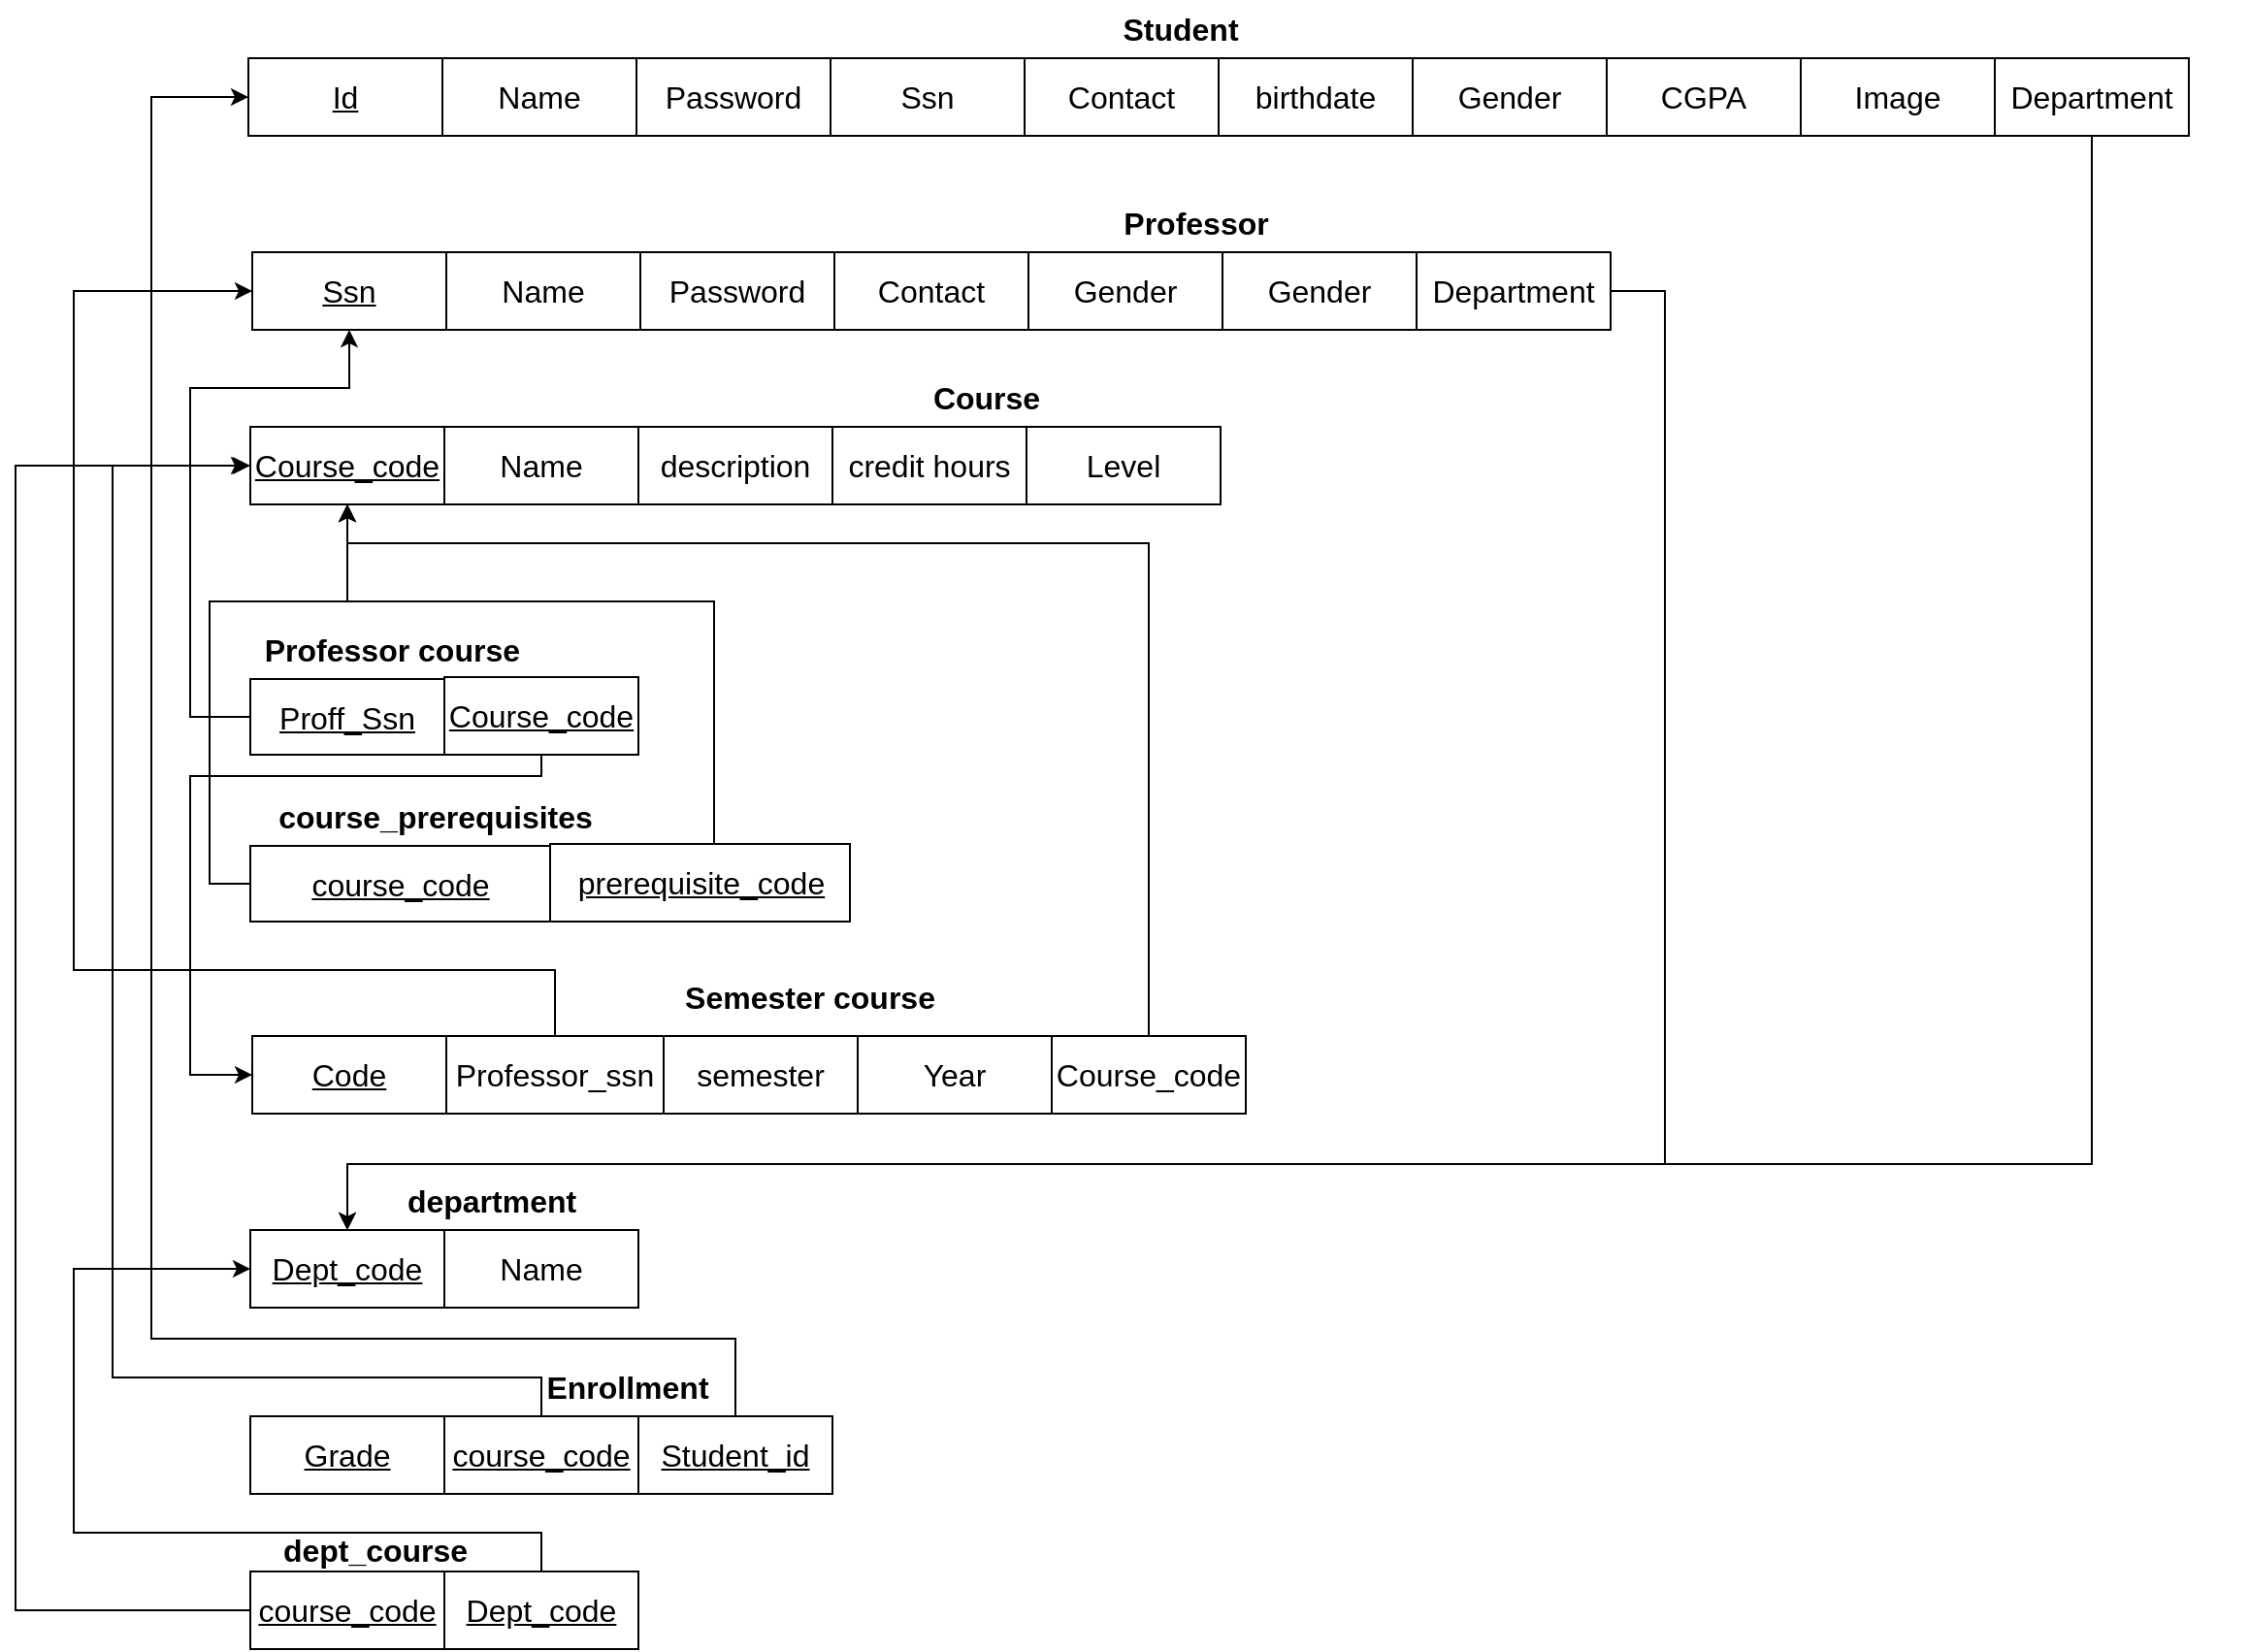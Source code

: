 <mxfile version="23.1.4" type="github">
  <diagram name="Page-1" id="H8Fmk1gkl9ns82ND5phb">
    <mxGraphModel dx="1877" dy="530" grid="1" gridSize="10" guides="1" tooltips="1" connect="1" arrows="1" fold="1" page="1" pageScale="1" pageWidth="827" pageHeight="1169" math="0" shadow="0">
      <root>
        <mxCell id="0" />
        <mxCell id="1" parent="0" />
        <mxCell id="vLL69dcqQMqUbyTp-pWN-15" value="" style="group" parent="1" vertex="1" connectable="0">
          <mxGeometry x="30" y="200" width="700" height="40" as="geometry" />
        </mxCell>
        <mxCell id="vLL69dcqQMqUbyTp-pWN-16" value="&lt;u&gt;&lt;font style=&quot;font-size: 16px;&quot;&gt;Ssn&lt;/font&gt;&lt;/u&gt;" style="rounded=0;whiteSpace=wrap;html=1;" parent="vLL69dcqQMqUbyTp-pWN-15" vertex="1">
          <mxGeometry x="-8" width="100" height="40" as="geometry" />
        </mxCell>
        <mxCell id="vLL69dcqQMqUbyTp-pWN-17" value="&lt;font style=&quot;font-size: 16px;&quot;&gt;Name&lt;/font&gt;" style="rounded=0;whiteSpace=wrap;html=1;" parent="vLL69dcqQMqUbyTp-pWN-15" vertex="1">
          <mxGeometry x="92" width="100" height="40" as="geometry" />
        </mxCell>
        <mxCell id="vLL69dcqQMqUbyTp-pWN-19" value="&lt;font style=&quot;font-size: 16px;&quot;&gt;Contact&lt;/font&gt;" style="rounded=0;whiteSpace=wrap;html=1;" parent="vLL69dcqQMqUbyTp-pWN-15" vertex="1">
          <mxGeometry x="292" width="100" height="40" as="geometry" />
        </mxCell>
        <mxCell id="vLL69dcqQMqUbyTp-pWN-21" value="&lt;span style=&quot;font-size: 16px;&quot;&gt;Gender&lt;/span&gt;" style="rounded=0;whiteSpace=wrap;html=1;" parent="vLL69dcqQMqUbyTp-pWN-15" vertex="1">
          <mxGeometry x="392" width="100" height="40" as="geometry" />
        </mxCell>
        <mxCell id="vLL69dcqQMqUbyTp-pWN-25" value="&lt;span style=&quot;font-size: 16px;&quot;&gt;Gender&lt;/span&gt;" style="rounded=0;whiteSpace=wrap;html=1;" parent="vLL69dcqQMqUbyTp-pWN-15" vertex="1">
          <mxGeometry x="492" width="100" height="40" as="geometry" />
        </mxCell>
        <mxCell id="VRwD0gzlp4mTHXa8wtLw-57" value="&lt;span style=&quot;font-size: 16px;&quot;&gt;Department&lt;/span&gt;" style="rounded=0;whiteSpace=wrap;html=1;" parent="vLL69dcqQMqUbyTp-pWN-15" vertex="1">
          <mxGeometry x="592" width="100" height="40" as="geometry" />
        </mxCell>
        <mxCell id="vLL69dcqQMqUbyTp-pWN-14" value="&lt;font style=&quot;font-size: 16px;&quot;&gt;&lt;b&gt;Professor&lt;/b&gt;&lt;/font&gt;" style="text;html=1;align=center;verticalAlign=middle;resizable=0;points=[];autosize=1;strokeColor=none;fillColor=none;" parent="vLL69dcqQMqUbyTp-pWN-15" vertex="1">
          <mxGeometry x="428" y="-30" width="100" height="30" as="geometry" />
        </mxCell>
        <mxCell id="Q9yysQ93JDDByXmE712Q-2" value="&lt;font style=&quot;font-size: 16px;&quot;&gt;Password&lt;/font&gt;" style="rounded=0;whiteSpace=wrap;html=1;" parent="vLL69dcqQMqUbyTp-pWN-15" vertex="1">
          <mxGeometry x="192" width="100" height="40" as="geometry" />
        </mxCell>
        <mxCell id="vLL69dcqQMqUbyTp-pWN-24" value="" style="group" parent="1" vertex="1" connectable="0">
          <mxGeometry x="20" y="100" width="1030" height="40" as="geometry" />
        </mxCell>
        <mxCell id="vLL69dcqQMqUbyTp-pWN-13" value="" style="group" parent="vLL69dcqQMqUbyTp-pWN-24" vertex="1" connectable="0">
          <mxGeometry width="1030" height="40" as="geometry" />
        </mxCell>
        <mxCell id="vLL69dcqQMqUbyTp-pWN-6" value="&lt;u&gt;&lt;font style=&quot;font-size: 16px;&quot;&gt;Id&lt;/font&gt;&lt;/u&gt;" style="rounded=0;whiteSpace=wrap;html=1;" parent="vLL69dcqQMqUbyTp-pWN-13" vertex="1">
          <mxGeometry width="100" height="40" as="geometry" />
        </mxCell>
        <mxCell id="vLL69dcqQMqUbyTp-pWN-7" value="&lt;font style=&quot;font-size: 16px;&quot;&gt;Name&lt;/font&gt;" style="rounded=0;whiteSpace=wrap;html=1;" parent="vLL69dcqQMqUbyTp-pWN-13" vertex="1">
          <mxGeometry x="100" width="100" height="40" as="geometry" />
        </mxCell>
        <mxCell id="vLL69dcqQMqUbyTp-pWN-5" value="&lt;font style=&quot;font-size: 16px;&quot;&gt;&lt;b&gt;Student&lt;/b&gt;&lt;/font&gt;" style="text;html=1;align=center;verticalAlign=middle;resizable=0;points=[];autosize=1;strokeColor=none;fillColor=none;" parent="vLL69dcqQMqUbyTp-pWN-13" vertex="1">
          <mxGeometry x="440" y="-30" width="80" height="30" as="geometry" />
        </mxCell>
        <mxCell id="vLL69dcqQMqUbyTp-pWN-8" value="&lt;font style=&quot;font-size: 16px;&quot;&gt;Ssn&lt;/font&gt;" style="rounded=0;whiteSpace=wrap;html=1;" parent="vLL69dcqQMqUbyTp-pWN-13" vertex="1">
          <mxGeometry x="300" width="100" height="40" as="geometry" />
        </mxCell>
        <mxCell id="vLL69dcqQMqUbyTp-pWN-9" value="&lt;font style=&quot;font-size: 16px;&quot;&gt;Contact&lt;/font&gt;" style="rounded=0;whiteSpace=wrap;html=1;" parent="vLL69dcqQMqUbyTp-pWN-13" vertex="1">
          <mxGeometry x="400" width="100" height="40" as="geometry" />
        </mxCell>
        <mxCell id="vLL69dcqQMqUbyTp-pWN-10" value="&lt;font style=&quot;font-size: 16px;&quot;&gt;birthdate&lt;/font&gt;" style="rounded=0;whiteSpace=wrap;html=1;" parent="vLL69dcqQMqUbyTp-pWN-13" vertex="1">
          <mxGeometry x="500" width="100" height="40" as="geometry" />
        </mxCell>
        <mxCell id="vLL69dcqQMqUbyTp-pWN-11" value="&lt;span style=&quot;font-size: 16px;&quot;&gt;Gender&lt;/span&gt;" style="rounded=0;whiteSpace=wrap;html=1;" parent="vLL69dcqQMqUbyTp-pWN-13" vertex="1">
          <mxGeometry x="600" width="100" height="40" as="geometry" />
        </mxCell>
        <mxCell id="vLL69dcqQMqUbyTp-pWN-12" value="&lt;font style=&quot;font-size: 16px;&quot;&gt;CGPA&lt;/font&gt;" style="rounded=0;whiteSpace=wrap;html=1;" parent="vLL69dcqQMqUbyTp-pWN-13" vertex="1">
          <mxGeometry x="700" width="100" height="40" as="geometry" />
        </mxCell>
        <mxCell id="vLL69dcqQMqUbyTp-pWN-23" value="&lt;font style=&quot;font-size: 16px;&quot;&gt;Image&lt;/font&gt;" style="rounded=0;whiteSpace=wrap;html=1;" parent="vLL69dcqQMqUbyTp-pWN-13" vertex="1">
          <mxGeometry x="800" width="100" height="40" as="geometry" />
        </mxCell>
        <mxCell id="VRwD0gzlp4mTHXa8wtLw-58" value="&lt;font style=&quot;font-size: 16px;&quot;&gt;Department&lt;/font&gt;" style="rounded=0;whiteSpace=wrap;html=1;" parent="vLL69dcqQMqUbyTp-pWN-13" vertex="1">
          <mxGeometry x="900" width="100" height="40" as="geometry" />
        </mxCell>
        <mxCell id="Q9yysQ93JDDByXmE712Q-1" value="&lt;font style=&quot;font-size: 16px;&quot;&gt;Password&lt;/font&gt;" style="rounded=0;whiteSpace=wrap;html=1;" parent="vLL69dcqQMqUbyTp-pWN-13" vertex="1">
          <mxGeometry x="200" width="100" height="40" as="geometry" />
        </mxCell>
        <mxCell id="VRwD0gzlp4mTHXa8wtLw-11" value="&lt;font style=&quot;font-size: 16px;&quot;&gt;&lt;b&gt;Course&lt;/b&gt;&lt;/font&gt;" style="text;html=1;align=center;verticalAlign=middle;resizable=0;points=[];autosize=1;strokeColor=none;fillColor=none;" parent="1" vertex="1">
          <mxGeometry x="360" y="260" width="80" height="30" as="geometry" />
        </mxCell>
        <mxCell id="VRwD0gzlp4mTHXa8wtLw-12" value="" style="group" parent="1" vertex="1" connectable="0">
          <mxGeometry x="14" y="320" width="800" height="424" as="geometry" />
        </mxCell>
        <mxCell id="VRwD0gzlp4mTHXa8wtLw-13" value="" style="group" parent="VRwD0gzlp4mTHXa8wtLw-12" vertex="1" connectable="0">
          <mxGeometry width="700" height="424" as="geometry" />
        </mxCell>
        <mxCell id="VRwD0gzlp4mTHXa8wtLw-26" value="&lt;u&gt;&lt;font style=&quot;font-size: 16px;&quot;&gt;Code&lt;/font&gt;&lt;/u&gt;" style="rounded=0;whiteSpace=wrap;html=1;" parent="VRwD0gzlp4mTHXa8wtLw-13" vertex="1">
          <mxGeometry x="8" y="284" width="100" height="40" as="geometry" />
        </mxCell>
        <mxCell id="VRwD0gzlp4mTHXa8wtLw-27" value="&lt;font style=&quot;font-size: 16px;&quot;&gt;semester&lt;/font&gt;" style="rounded=0;whiteSpace=wrap;html=1;" parent="VRwD0gzlp4mTHXa8wtLw-13" vertex="1">
          <mxGeometry x="220" y="284" width="100" height="40" as="geometry" />
        </mxCell>
        <mxCell id="VRwD0gzlp4mTHXa8wtLw-28" value="&lt;font style=&quot;font-size: 16px;&quot;&gt;Year&lt;/font&gt;" style="rounded=0;whiteSpace=wrap;html=1;" parent="VRwD0gzlp4mTHXa8wtLw-13" vertex="1">
          <mxGeometry x="320" y="284" width="100" height="40" as="geometry" />
        </mxCell>
        <mxCell id="VRwD0gzlp4mTHXa8wtLw-29" value="&lt;font style=&quot;font-size: 16px;&quot;&gt;Course_code&lt;/font&gt;" style="rounded=0;whiteSpace=wrap;html=1;" parent="VRwD0gzlp4mTHXa8wtLw-13" vertex="1">
          <mxGeometry x="420" y="284" width="100" height="40" as="geometry" />
        </mxCell>
        <mxCell id="VRwD0gzlp4mTHXa8wtLw-69" value="" style="group" parent="VRwD0gzlp4mTHXa8wtLw-13" vertex="1" connectable="0">
          <mxGeometry x="7" y="384" width="200" height="40" as="geometry" />
        </mxCell>
        <mxCell id="VRwD0gzlp4mTHXa8wtLw-32" value="&lt;u&gt;&lt;font style=&quot;font-size: 16px;&quot;&gt;Dept_code&lt;/font&gt;&lt;/u&gt;" style="rounded=0;whiteSpace=wrap;html=1;" parent="VRwD0gzlp4mTHXa8wtLw-69" vertex="1">
          <mxGeometry width="100" height="40" as="geometry" />
        </mxCell>
        <mxCell id="VRwD0gzlp4mTHXa8wtLw-33" value="&lt;font style=&quot;font-size: 16px;&quot;&gt;Name&lt;/font&gt;" style="rounded=0;whiteSpace=wrap;html=1;" parent="VRwD0gzlp4mTHXa8wtLw-69" vertex="1">
          <mxGeometry x="100" width="100" height="40" as="geometry" />
        </mxCell>
        <mxCell id="VRwD0gzlp4mTHXa8wtLw-80" value="&lt;font style=&quot;font-size: 16px;&quot;&gt;Professor_ssn&lt;/font&gt;" style="rounded=0;whiteSpace=wrap;html=1;" parent="VRwD0gzlp4mTHXa8wtLw-13" vertex="1">
          <mxGeometry x="108" y="284" width="112" height="40" as="geometry" />
        </mxCell>
        <mxCell id="VRwD0gzlp4mTHXa8wtLw-51" value="&lt;font style=&quot;font-size: 16px;&quot;&gt;&lt;b&gt;Professor course&lt;span style=&quot;white-space: pre;&quot;&gt;&#x9;&lt;/span&gt;&lt;/b&gt;&lt;/font&gt;" style="text;html=1;align=center;verticalAlign=middle;resizable=0;points=[];autosize=1;strokeColor=none;fillColor=none;" parent="VRwD0gzlp4mTHXa8wtLw-13" vertex="1">
          <mxGeometry y="70" width="170" height="30" as="geometry" />
        </mxCell>
        <mxCell id="VRwD0gzlp4mTHXa8wtLw-56" value="&lt;span style=&quot;font-size: 16px;&quot;&gt;&lt;b&gt;course_prerequisites&lt;/b&gt;&lt;/span&gt;" style="text;html=1;align=center;verticalAlign=middle;resizable=0;points=[];autosize=1;strokeColor=none;fillColor=none;" parent="VRwD0gzlp4mTHXa8wtLw-13" vertex="1">
          <mxGeometry x="7" y="156" width="190" height="30" as="geometry" />
        </mxCell>
        <mxCell id="VRwD0gzlp4mTHXa8wtLw-25" value="&lt;font style=&quot;font-size: 16px;&quot;&gt;&lt;b&gt;Semester course&lt;/b&gt;&lt;/font&gt;" style="text;html=1;align=center;verticalAlign=middle;resizable=0;points=[];autosize=1;strokeColor=none;fillColor=none;" parent="VRwD0gzlp4mTHXa8wtLw-13" vertex="1">
          <mxGeometry x="220" y="249" width="150" height="30" as="geometry" />
        </mxCell>
        <mxCell id="VRwD0gzlp4mTHXa8wtLw-31" value="&lt;font style=&quot;font-size: 16px;&quot;&gt;&lt;b&gt;department&lt;/b&gt;&lt;/font&gt;" style="text;html=1;align=center;verticalAlign=middle;resizable=0;points=[];autosize=1;strokeColor=none;fillColor=none;" parent="VRwD0gzlp4mTHXa8wtLw-13" vertex="1">
          <mxGeometry x="76" y="354" width="110" height="30" as="geometry" />
        </mxCell>
        <mxCell id="VRwD0gzlp4mTHXa8wtLw-52" value="" style="group" parent="1" vertex="1" connectable="0">
          <mxGeometry x="21" y="419" width="200" height="40" as="geometry" />
        </mxCell>
        <mxCell id="VRwD0gzlp4mTHXa8wtLw-49" value="&lt;u&gt;&lt;font style=&quot;font-size: 16px;&quot;&gt;Proff_Ssn&lt;/font&gt;&lt;/u&gt;" style="rounded=0;whiteSpace=wrap;html=1;" parent="VRwD0gzlp4mTHXa8wtLw-52" vertex="1">
          <mxGeometry y="1" width="100" height="39" as="geometry" />
        </mxCell>
        <mxCell id="VRwD0gzlp4mTHXa8wtLw-50" value="&lt;font style=&quot;font-size: 16px;&quot;&gt;&lt;u&gt;Course_code&lt;/u&gt;&lt;/font&gt;" style="rounded=0;whiteSpace=wrap;html=1;" parent="VRwD0gzlp4mTHXa8wtLw-52" vertex="1">
          <mxGeometry x="100" width="100" height="40" as="geometry" />
        </mxCell>
        <mxCell id="VRwD0gzlp4mTHXa8wtLw-53" value="" style="group" parent="1" vertex="1" connectable="0">
          <mxGeometry x="21" y="505" width="309" height="40" as="geometry" />
        </mxCell>
        <mxCell id="VRwD0gzlp4mTHXa8wtLw-54" value="&lt;u&gt;&lt;font style=&quot;font-size: 16px;&quot;&gt;course_code&lt;/font&gt;&lt;/u&gt;" style="rounded=0;whiteSpace=wrap;html=1;" parent="VRwD0gzlp4mTHXa8wtLw-53" vertex="1">
          <mxGeometry y="1" width="154.5" height="39" as="geometry" />
        </mxCell>
        <mxCell id="VRwD0gzlp4mTHXa8wtLw-55" value="&lt;span style=&quot;font-size: 16px;&quot;&gt;&lt;u&gt;prerequisite_code&lt;/u&gt;&lt;/span&gt;" style="rounded=0;whiteSpace=wrap;html=1;" parent="VRwD0gzlp4mTHXa8wtLw-53" vertex="1">
          <mxGeometry x="154.5" width="154.5" height="40" as="geometry" />
        </mxCell>
        <mxCell id="VRwD0gzlp4mTHXa8wtLw-60" style="edgeStyle=orthogonalEdgeStyle;rounded=0;orthogonalLoop=1;jettySize=auto;html=1;exitX=0.5;exitY=1;exitDx=0;exitDy=0;" parent="1" source="VRwD0gzlp4mTHXa8wtLw-58" target="VRwD0gzlp4mTHXa8wtLw-32" edge="1">
          <mxGeometry relative="1" as="geometry">
            <Array as="points">
              <mxPoint x="970" y="670" />
              <mxPoint x="71" y="670" />
            </Array>
          </mxGeometry>
        </mxCell>
        <mxCell id="VRwD0gzlp4mTHXa8wtLw-59" style="edgeStyle=orthogonalEdgeStyle;rounded=0;orthogonalLoop=1;jettySize=auto;html=1;entryX=0.5;entryY=0;entryDx=0;entryDy=0;" parent="1" source="VRwD0gzlp4mTHXa8wtLw-57" target="VRwD0gzlp4mTHXa8wtLw-32" edge="1">
          <mxGeometry relative="1" as="geometry">
            <Array as="points">
              <mxPoint x="750" y="220" />
              <mxPoint x="750" y="670" />
              <mxPoint x="71" y="670" />
            </Array>
          </mxGeometry>
        </mxCell>
        <mxCell id="VRwD0gzlp4mTHXa8wtLw-63" style="edgeStyle=orthogonalEdgeStyle;rounded=0;orthogonalLoop=1;jettySize=auto;html=1;entryX=0.5;entryY=1;entryDx=0;entryDy=0;exitX=0;exitY=0.5;exitDx=0;exitDy=0;" parent="1" source="VRwD0gzlp4mTHXa8wtLw-49" target="vLL69dcqQMqUbyTp-pWN-16" edge="1">
          <mxGeometry relative="1" as="geometry">
            <Array as="points">
              <mxPoint x="-10" y="440" />
              <mxPoint x="-10" y="270" />
              <mxPoint x="72" y="270" />
            </Array>
          </mxGeometry>
        </mxCell>
        <mxCell id="VRwD0gzlp4mTHXa8wtLw-65" style="edgeStyle=orthogonalEdgeStyle;rounded=0;orthogonalLoop=1;jettySize=auto;html=1;entryX=0.5;entryY=1;entryDx=0;entryDy=0;" parent="1" source="VRwD0gzlp4mTHXa8wtLw-54" target="VRwD0gzlp4mTHXa8wtLw-14" edge="1">
          <mxGeometry relative="1" as="geometry">
            <Array as="points">
              <mxPoint y="525" />
              <mxPoint y="380" />
              <mxPoint x="71" y="380" />
            </Array>
          </mxGeometry>
        </mxCell>
        <mxCell id="VRwD0gzlp4mTHXa8wtLw-66" style="edgeStyle=orthogonalEdgeStyle;rounded=0;orthogonalLoop=1;jettySize=auto;html=1;entryX=0.5;entryY=1;entryDx=0;entryDy=0;" parent="1" source="VRwD0gzlp4mTHXa8wtLw-55" target="VRwD0gzlp4mTHXa8wtLw-14" edge="1">
          <mxGeometry relative="1" as="geometry">
            <Array as="points">
              <mxPoint x="260" y="380" />
              <mxPoint x="71" y="380" />
            </Array>
          </mxGeometry>
        </mxCell>
        <mxCell id="VRwD0gzlp4mTHXa8wtLw-68" value="" style="group" parent="1" vertex="1" connectable="0">
          <mxGeometry x="21" y="290" width="599" height="40" as="geometry" />
        </mxCell>
        <mxCell id="VRwD0gzlp4mTHXa8wtLw-14" value="&lt;u&gt;&lt;font style=&quot;font-size: 16px;&quot;&gt;Course_code&lt;/font&gt;&lt;/u&gt;" style="rounded=0;whiteSpace=wrap;html=1;" parent="VRwD0gzlp4mTHXa8wtLw-68" vertex="1">
          <mxGeometry width="100" height="40" as="geometry" />
        </mxCell>
        <mxCell id="VRwD0gzlp4mTHXa8wtLw-15" value="&lt;font style=&quot;font-size: 16px;&quot;&gt;Name&lt;/font&gt;" style="rounded=0;whiteSpace=wrap;html=1;" parent="VRwD0gzlp4mTHXa8wtLw-68" vertex="1">
          <mxGeometry x="100" width="100" height="40" as="geometry" />
        </mxCell>
        <mxCell id="VRwD0gzlp4mTHXa8wtLw-16" value="&lt;font style=&quot;font-size: 16px;&quot;&gt;description&lt;/font&gt;" style="rounded=0;whiteSpace=wrap;html=1;" parent="VRwD0gzlp4mTHXa8wtLw-68" vertex="1">
          <mxGeometry x="200" width="100" height="40" as="geometry" />
        </mxCell>
        <mxCell id="VRwD0gzlp4mTHXa8wtLw-17" value="&lt;font style=&quot;font-size: 16px;&quot;&gt;credit hours&lt;/font&gt;" style="rounded=0;whiteSpace=wrap;html=1;" parent="VRwD0gzlp4mTHXa8wtLw-68" vertex="1">
          <mxGeometry x="300" width="100" height="40" as="geometry" />
        </mxCell>
        <mxCell id="VRwD0gzlp4mTHXa8wtLw-18" value="&lt;font style=&quot;font-size: 16px;&quot;&gt;Level&lt;/font&gt;" style="rounded=0;whiteSpace=wrap;html=1;" parent="VRwD0gzlp4mTHXa8wtLw-68" vertex="1">
          <mxGeometry x="400" width="100" height="40" as="geometry" />
        </mxCell>
        <mxCell id="VRwD0gzlp4mTHXa8wtLw-67" style="edgeStyle=orthogonalEdgeStyle;rounded=0;orthogonalLoop=1;jettySize=auto;html=1;entryX=0.5;entryY=1;entryDx=0;entryDy=0;" parent="1" source="VRwD0gzlp4mTHXa8wtLw-29" target="VRwD0gzlp4mTHXa8wtLw-14" edge="1">
          <mxGeometry relative="1" as="geometry">
            <Array as="points">
              <mxPoint x="484" y="350" />
              <mxPoint x="71" y="350" />
            </Array>
          </mxGeometry>
        </mxCell>
        <mxCell id="VRwD0gzlp4mTHXa8wtLw-73" value="&lt;font style=&quot;font-size: 16px;&quot;&gt;&lt;u&gt;Grade&lt;/u&gt;&lt;/font&gt;" style="rounded=0;whiteSpace=wrap;html=1;" parent="1" vertex="1">
          <mxGeometry x="21" y="800" width="100" height="40" as="geometry" />
        </mxCell>
        <mxCell id="VRwD0gzlp4mTHXa8wtLw-78" style="edgeStyle=orthogonalEdgeStyle;rounded=0;orthogonalLoop=1;jettySize=auto;html=1;entryX=0;entryY=0.5;entryDx=0;entryDy=0;" parent="1" source="VRwD0gzlp4mTHXa8wtLw-74" target="VRwD0gzlp4mTHXa8wtLw-14" edge="1">
          <mxGeometry relative="1" as="geometry">
            <Array as="points">
              <mxPoint x="171" y="780" />
              <mxPoint x="-50" y="780" />
              <mxPoint x="-50" y="310" />
            </Array>
          </mxGeometry>
        </mxCell>
        <mxCell id="VRwD0gzlp4mTHXa8wtLw-74" value="&lt;span style=&quot;font-size: 16px;&quot;&gt;&lt;u&gt;course_code&lt;/u&gt;&lt;/span&gt;" style="rounded=0;whiteSpace=wrap;html=1;" parent="1" vertex="1">
          <mxGeometry x="121" y="800" width="100" height="40" as="geometry" />
        </mxCell>
        <mxCell id="VRwD0gzlp4mTHXa8wtLw-79" style="edgeStyle=orthogonalEdgeStyle;rounded=0;orthogonalLoop=1;jettySize=auto;html=1;" parent="1" source="VRwD0gzlp4mTHXa8wtLw-75" target="vLL69dcqQMqUbyTp-pWN-6" edge="1">
          <mxGeometry relative="1" as="geometry">
            <Array as="points">
              <mxPoint x="271" y="760" />
              <mxPoint x="-30" y="760" />
              <mxPoint x="-30" y="120" />
            </Array>
          </mxGeometry>
        </mxCell>
        <mxCell id="VRwD0gzlp4mTHXa8wtLw-75" value="&lt;font style=&quot;font-size: 16px;&quot;&gt;&lt;u&gt;Student_id&lt;/u&gt;&lt;/font&gt;" style="rounded=0;whiteSpace=wrap;html=1;" parent="1" vertex="1">
          <mxGeometry x="221" y="800" width="100" height="40" as="geometry" />
        </mxCell>
        <mxCell id="VRwD0gzlp4mTHXa8wtLw-77" value="&lt;font style=&quot;font-size: 16px;&quot;&gt;&lt;b&gt;Enrollment&lt;/b&gt;&lt;/font&gt;" style="text;html=1;align=center;verticalAlign=middle;resizable=0;points=[];autosize=1;strokeColor=none;fillColor=none;" parent="1" vertex="1">
          <mxGeometry x="160" y="770" width="110" height="30" as="geometry" />
        </mxCell>
        <mxCell id="VRwD0gzlp4mTHXa8wtLw-81" style="edgeStyle=orthogonalEdgeStyle;rounded=0;orthogonalLoop=1;jettySize=auto;html=1;entryX=0;entryY=0.5;entryDx=0;entryDy=0;" parent="1" source="VRwD0gzlp4mTHXa8wtLw-80" target="vLL69dcqQMqUbyTp-pWN-16" edge="1">
          <mxGeometry relative="1" as="geometry">
            <Array as="points">
              <mxPoint x="178" y="570" />
              <mxPoint x="-70" y="570" />
              <mxPoint x="-70" y="220" />
            </Array>
          </mxGeometry>
        </mxCell>
        <mxCell id="5O72jmknDHHnwbMJi12G-9" style="edgeStyle=orthogonalEdgeStyle;rounded=0;orthogonalLoop=1;jettySize=auto;html=1;entryX=0;entryY=0.5;entryDx=0;entryDy=0;" parent="1" source="5O72jmknDHHnwbMJi12G-1" target="VRwD0gzlp4mTHXa8wtLw-32" edge="1">
          <mxGeometry relative="1" as="geometry">
            <Array as="points">
              <mxPoint x="171" y="860" />
              <mxPoint x="-70" y="860" />
              <mxPoint x="-70" y="724" />
            </Array>
          </mxGeometry>
        </mxCell>
        <mxCell id="5O72jmknDHHnwbMJi12G-1" value="&lt;span style=&quot;font-size: 16px;&quot;&gt;&lt;u&gt;Dept_code&lt;/u&gt;&lt;/span&gt;" style="rounded=0;whiteSpace=wrap;html=1;" parent="1" vertex="1">
          <mxGeometry x="121" y="880" width="100" height="40" as="geometry" />
        </mxCell>
        <mxCell id="5O72jmknDHHnwbMJi12G-2" style="edgeStyle=orthogonalEdgeStyle;rounded=0;orthogonalLoop=1;jettySize=auto;html=1;entryX=0;entryY=0.5;entryDx=0;entryDy=0;" parent="1" source="VRwD0gzlp4mTHXa8wtLw-50" target="VRwD0gzlp4mTHXa8wtLw-26" edge="1">
          <mxGeometry relative="1" as="geometry">
            <Array as="points">
              <mxPoint x="171" y="470" />
              <mxPoint x="-10" y="470" />
              <mxPoint x="-10" y="624" />
            </Array>
          </mxGeometry>
        </mxCell>
        <mxCell id="5O72jmknDHHnwbMJi12G-8" style="edgeStyle=orthogonalEdgeStyle;rounded=0;orthogonalLoop=1;jettySize=auto;html=1;" parent="1" edge="1">
          <mxGeometry relative="1" as="geometry">
            <mxPoint x="41" y="899.957" as="sourcePoint" />
            <mxPoint x="20" y="310" as="targetPoint" />
            <Array as="points">
              <mxPoint x="-100" y="900" />
              <mxPoint x="-100" y="310" />
            </Array>
          </mxGeometry>
        </mxCell>
        <mxCell id="5O72jmknDHHnwbMJi12G-3" value="&lt;span style=&quot;font-size: 16px;&quot;&gt;&lt;u&gt;course_code&lt;/u&gt;&lt;/span&gt;" style="rounded=0;whiteSpace=wrap;html=1;" parent="1" vertex="1">
          <mxGeometry x="21" y="880" width="100" height="40" as="geometry" />
        </mxCell>
        <mxCell id="5O72jmknDHHnwbMJi12G-11" value="&lt;font style=&quot;font-size: 16px;&quot;&gt;&lt;b&gt;dept_course&lt;/b&gt;&lt;/font&gt;" style="text;html=1;align=center;verticalAlign=middle;resizable=0;points=[];autosize=1;strokeColor=none;fillColor=none;" parent="1" vertex="1">
          <mxGeometry x="25" y="854" width="120" height="30" as="geometry" />
        </mxCell>
      </root>
    </mxGraphModel>
  </diagram>
</mxfile>
